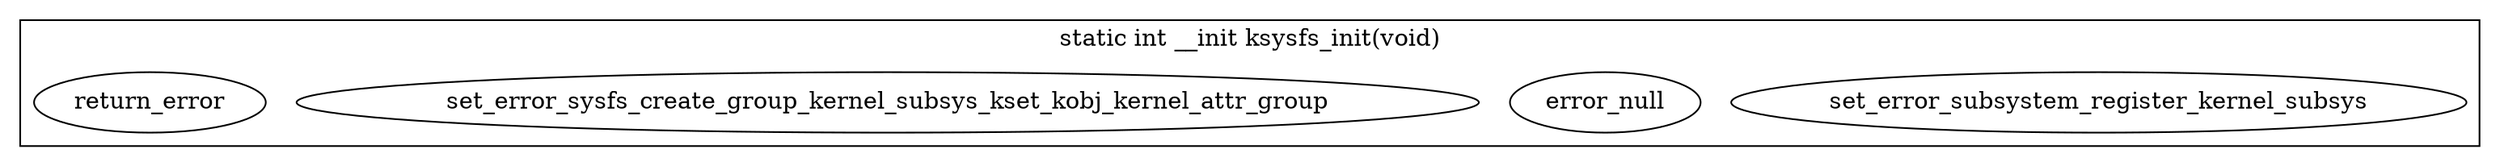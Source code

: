 digraph ksysfs_c{
	subgraph cluster_ksysfs_init{
		label="static int __init ksysfs_init(void)";
		set_error_subsystem_register_kernel_subsys[label="set_error_subsystem_register_kernel_subsys"];
		error_null[label="error_null"];
		set_error_sysfs_create_group_kernel_subsys_kset_kobj_kernel_attr_group[label="set_error_sysfs_create_group_kernel_subsys_kset_kobj_kernel_attr_group"];
		return_error[label="return_error"];
	}
}

